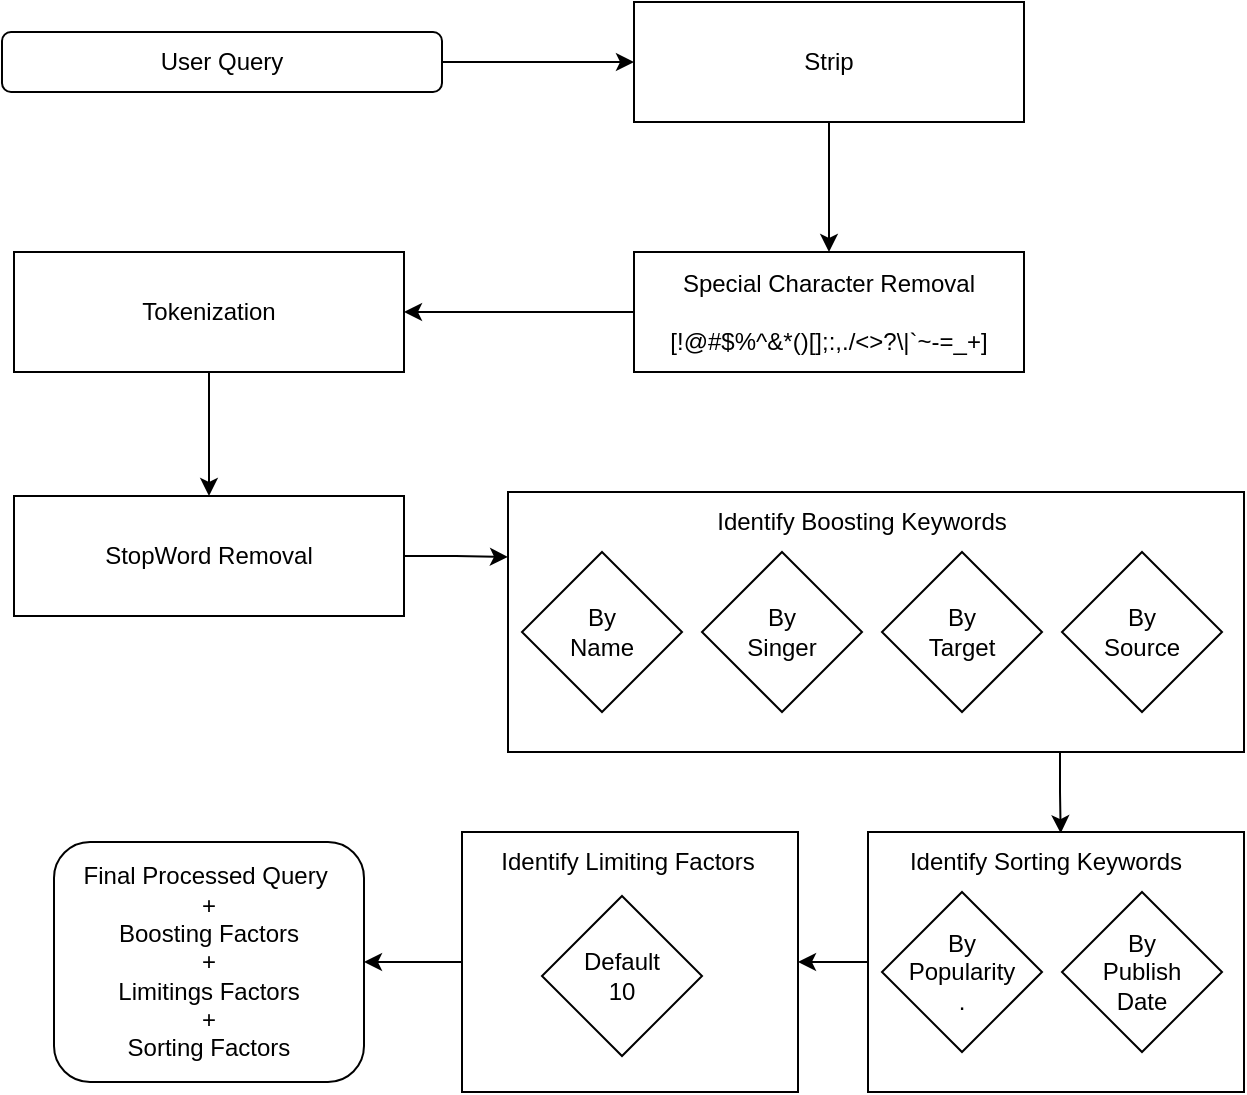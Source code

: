 <mxfile version="20.6.2" type="device"><diagram id="1gKmK4yoMDzYrnJRHmTH" name="Page-1"><mxGraphModel dx="1024" dy="612" grid="1" gridSize="10" guides="1" tooltips="1" connect="1" arrows="1" fold="1" page="1" pageScale="1" pageWidth="850" pageHeight="1100" math="0" shadow="0"><root><mxCell id="0"/><mxCell id="1" parent="0"/><mxCell id="-fLoyd5F8S8hRV-MU8Lp-24" style="edgeStyle=orthogonalEdgeStyle;rounded=0;orthogonalLoop=1;jettySize=auto;html=1;exitX=0.5;exitY=1;exitDx=0;exitDy=0;" edge="1" parent="1" source="-fLoyd5F8S8hRV-MU8Lp-1" target="-fLoyd5F8S8hRV-MU8Lp-3"><mxGeometry relative="1" as="geometry"/></mxCell><mxCell id="-fLoyd5F8S8hRV-MU8Lp-1" value="Strip" style="rounded=0;whiteSpace=wrap;html=1;" vertex="1" parent="1"><mxGeometry x="365" y="35" width="195" height="60" as="geometry"/></mxCell><mxCell id="-fLoyd5F8S8hRV-MU8Lp-23" style="edgeStyle=orthogonalEdgeStyle;rounded=0;orthogonalLoop=1;jettySize=auto;html=1;exitX=1;exitY=0.5;exitDx=0;exitDy=0;entryX=0;entryY=0.5;entryDx=0;entryDy=0;" edge="1" parent="1" source="-fLoyd5F8S8hRV-MU8Lp-2" target="-fLoyd5F8S8hRV-MU8Lp-1"><mxGeometry relative="1" as="geometry"/></mxCell><mxCell id="-fLoyd5F8S8hRV-MU8Lp-2" value="User Query" style="rounded=1;whiteSpace=wrap;html=1;" vertex="1" parent="1"><mxGeometry x="49" y="50" width="220" height="30" as="geometry"/></mxCell><mxCell id="-fLoyd5F8S8hRV-MU8Lp-25" style="edgeStyle=orthogonalEdgeStyle;rounded=0;orthogonalLoop=1;jettySize=auto;html=1;entryX=1;entryY=0.5;entryDx=0;entryDy=0;" edge="1" parent="1" source="-fLoyd5F8S8hRV-MU8Lp-3" target="-fLoyd5F8S8hRV-MU8Lp-4"><mxGeometry relative="1" as="geometry"/></mxCell><mxCell id="-fLoyd5F8S8hRV-MU8Lp-3" value="Special Character Removal&lt;br&gt;&lt;br&gt;[!@#$%^&amp;amp;*()[];:,./&amp;lt;&amp;gt;?\|`~-=_+]" style="rounded=0;whiteSpace=wrap;html=1;" vertex="1" parent="1"><mxGeometry x="365" y="160" width="195" height="60" as="geometry"/></mxCell><mxCell id="-fLoyd5F8S8hRV-MU8Lp-26" style="edgeStyle=orthogonalEdgeStyle;rounded=0;orthogonalLoop=1;jettySize=auto;html=1;exitX=0.5;exitY=1;exitDx=0;exitDy=0;entryX=0.5;entryY=0;entryDx=0;entryDy=0;" edge="1" parent="1" source="-fLoyd5F8S8hRV-MU8Lp-4" target="-fLoyd5F8S8hRV-MU8Lp-5"><mxGeometry relative="1" as="geometry"/></mxCell><mxCell id="-fLoyd5F8S8hRV-MU8Lp-4" value="Tokenization" style="rounded=0;whiteSpace=wrap;html=1;" vertex="1" parent="1"><mxGeometry x="55" y="160" width="195" height="60" as="geometry"/></mxCell><mxCell id="-fLoyd5F8S8hRV-MU8Lp-31" style="edgeStyle=orthogonalEdgeStyle;rounded=0;orthogonalLoop=1;jettySize=auto;html=1;exitX=1;exitY=0.5;exitDx=0;exitDy=0;entryX=0;entryY=0.25;entryDx=0;entryDy=0;" edge="1" parent="1" source="-fLoyd5F8S8hRV-MU8Lp-5" target="-fLoyd5F8S8hRV-MU8Lp-6"><mxGeometry relative="1" as="geometry"/></mxCell><mxCell id="-fLoyd5F8S8hRV-MU8Lp-5" value="StopWord Removal" style="rounded=0;whiteSpace=wrap;html=1;" vertex="1" parent="1"><mxGeometry x="55" y="282" width="195" height="60" as="geometry"/></mxCell><mxCell id="-fLoyd5F8S8hRV-MU8Lp-32" style="edgeStyle=orthogonalEdgeStyle;rounded=0;orthogonalLoop=1;jettySize=auto;html=1;exitX=0.75;exitY=1;exitDx=0;exitDy=0;entryX=0.549;entryY=0.02;entryDx=0;entryDy=0;entryPerimeter=0;" edge="1" parent="1" source="-fLoyd5F8S8hRV-MU8Lp-6" target="-fLoyd5F8S8hRV-MU8Lp-13"><mxGeometry relative="1" as="geometry"/></mxCell><mxCell id="-fLoyd5F8S8hRV-MU8Lp-6" value="" style="rounded=0;whiteSpace=wrap;html=1;" vertex="1" parent="1"><mxGeometry x="302" y="280" width="368" height="130" as="geometry"/></mxCell><mxCell id="-fLoyd5F8S8hRV-MU8Lp-7" value="Identify Boosting Keywords" style="text;html=1;strokeColor=none;fillColor=none;align=center;verticalAlign=middle;whiteSpace=wrap;rounded=0;" vertex="1" parent="1"><mxGeometry x="404" y="280" width="150" height="30" as="geometry"/></mxCell><mxCell id="-fLoyd5F8S8hRV-MU8Lp-8" value="By&lt;br&gt;Name" style="rhombus;whiteSpace=wrap;html=1;" vertex="1" parent="1"><mxGeometry x="309" y="310" width="80" height="80" as="geometry"/></mxCell><mxCell id="-fLoyd5F8S8hRV-MU8Lp-9" value="By&lt;br&gt;Singer" style="rhombus;whiteSpace=wrap;html=1;" vertex="1" parent="1"><mxGeometry x="399" y="310" width="80" height="80" as="geometry"/></mxCell><mxCell id="-fLoyd5F8S8hRV-MU8Lp-10" value="By&lt;br&gt;Target" style="rhombus;whiteSpace=wrap;html=1;" vertex="1" parent="1"><mxGeometry x="489" y="310" width="80" height="80" as="geometry"/></mxCell><mxCell id="-fLoyd5F8S8hRV-MU8Lp-11" value="By&lt;br&gt;Source" style="rhombus;whiteSpace=wrap;html=1;" vertex="1" parent="1"><mxGeometry x="579" y="310" width="80" height="80" as="geometry"/></mxCell><mxCell id="-fLoyd5F8S8hRV-MU8Lp-33" style="edgeStyle=orthogonalEdgeStyle;rounded=0;orthogonalLoop=1;jettySize=auto;html=1;exitX=0;exitY=0.5;exitDx=0;exitDy=0;entryX=1;entryY=0.5;entryDx=0;entryDy=0;" edge="1" parent="1" source="-fLoyd5F8S8hRV-MU8Lp-12" target="-fLoyd5F8S8hRV-MU8Lp-18"><mxGeometry relative="1" as="geometry"/></mxCell><mxCell id="-fLoyd5F8S8hRV-MU8Lp-12" value="" style="rounded=0;whiteSpace=wrap;html=1;" vertex="1" parent="1"><mxGeometry x="482" y="450" width="188" height="130" as="geometry"/></mxCell><mxCell id="-fLoyd5F8S8hRV-MU8Lp-13" value="Identify Sorting Keywords" style="text;html=1;strokeColor=none;fillColor=none;align=center;verticalAlign=middle;whiteSpace=wrap;rounded=0;" vertex="1" parent="1"><mxGeometry x="496" y="450" width="150" height="30" as="geometry"/></mxCell><mxCell id="-fLoyd5F8S8hRV-MU8Lp-14" value="By&lt;br&gt;Popularity&lt;br&gt;." style="rhombus;whiteSpace=wrap;html=1;" vertex="1" parent="1"><mxGeometry x="489" y="480" width="80" height="80" as="geometry"/></mxCell><mxCell id="-fLoyd5F8S8hRV-MU8Lp-15" value="By&lt;br&gt;Publish&lt;br&gt;Date" style="rhombus;whiteSpace=wrap;html=1;" vertex="1" parent="1"><mxGeometry x="579" y="480" width="80" height="80" as="geometry"/></mxCell><mxCell id="-fLoyd5F8S8hRV-MU8Lp-34" style="edgeStyle=orthogonalEdgeStyle;rounded=0;orthogonalLoop=1;jettySize=auto;html=1;exitX=0;exitY=0.5;exitDx=0;exitDy=0;entryX=1;entryY=0.5;entryDx=0;entryDy=0;" edge="1" parent="1" source="-fLoyd5F8S8hRV-MU8Lp-18" target="-fLoyd5F8S8hRV-MU8Lp-22"><mxGeometry relative="1" as="geometry"/></mxCell><mxCell id="-fLoyd5F8S8hRV-MU8Lp-18" value="" style="rounded=0;whiteSpace=wrap;html=1;" vertex="1" parent="1"><mxGeometry x="279" y="450" width="168" height="130" as="geometry"/></mxCell><mxCell id="-fLoyd5F8S8hRV-MU8Lp-19" value="Identify Limiting Factors" style="text;html=1;strokeColor=none;fillColor=none;align=center;verticalAlign=middle;whiteSpace=wrap;rounded=0;" vertex="1" parent="1"><mxGeometry x="287" y="450" width="150" height="30" as="geometry"/></mxCell><mxCell id="-fLoyd5F8S8hRV-MU8Lp-21" value="Default&lt;br&gt;10" style="rhombus;whiteSpace=wrap;html=1;" vertex="1" parent="1"><mxGeometry x="319" y="482" width="80" height="80" as="geometry"/></mxCell><mxCell id="-fLoyd5F8S8hRV-MU8Lp-22" value="Final Processed Query&amp;nbsp;&lt;br&gt;+&lt;br&gt;Boosting Factors&lt;br&gt;+&lt;br&gt;Limitings Factors&lt;br&gt;+&lt;br&gt;Sorting Factors" style="rounded=1;whiteSpace=wrap;html=1;" vertex="1" parent="1"><mxGeometry x="75" y="455" width="155" height="120" as="geometry"/></mxCell></root></mxGraphModel></diagram></mxfile>
